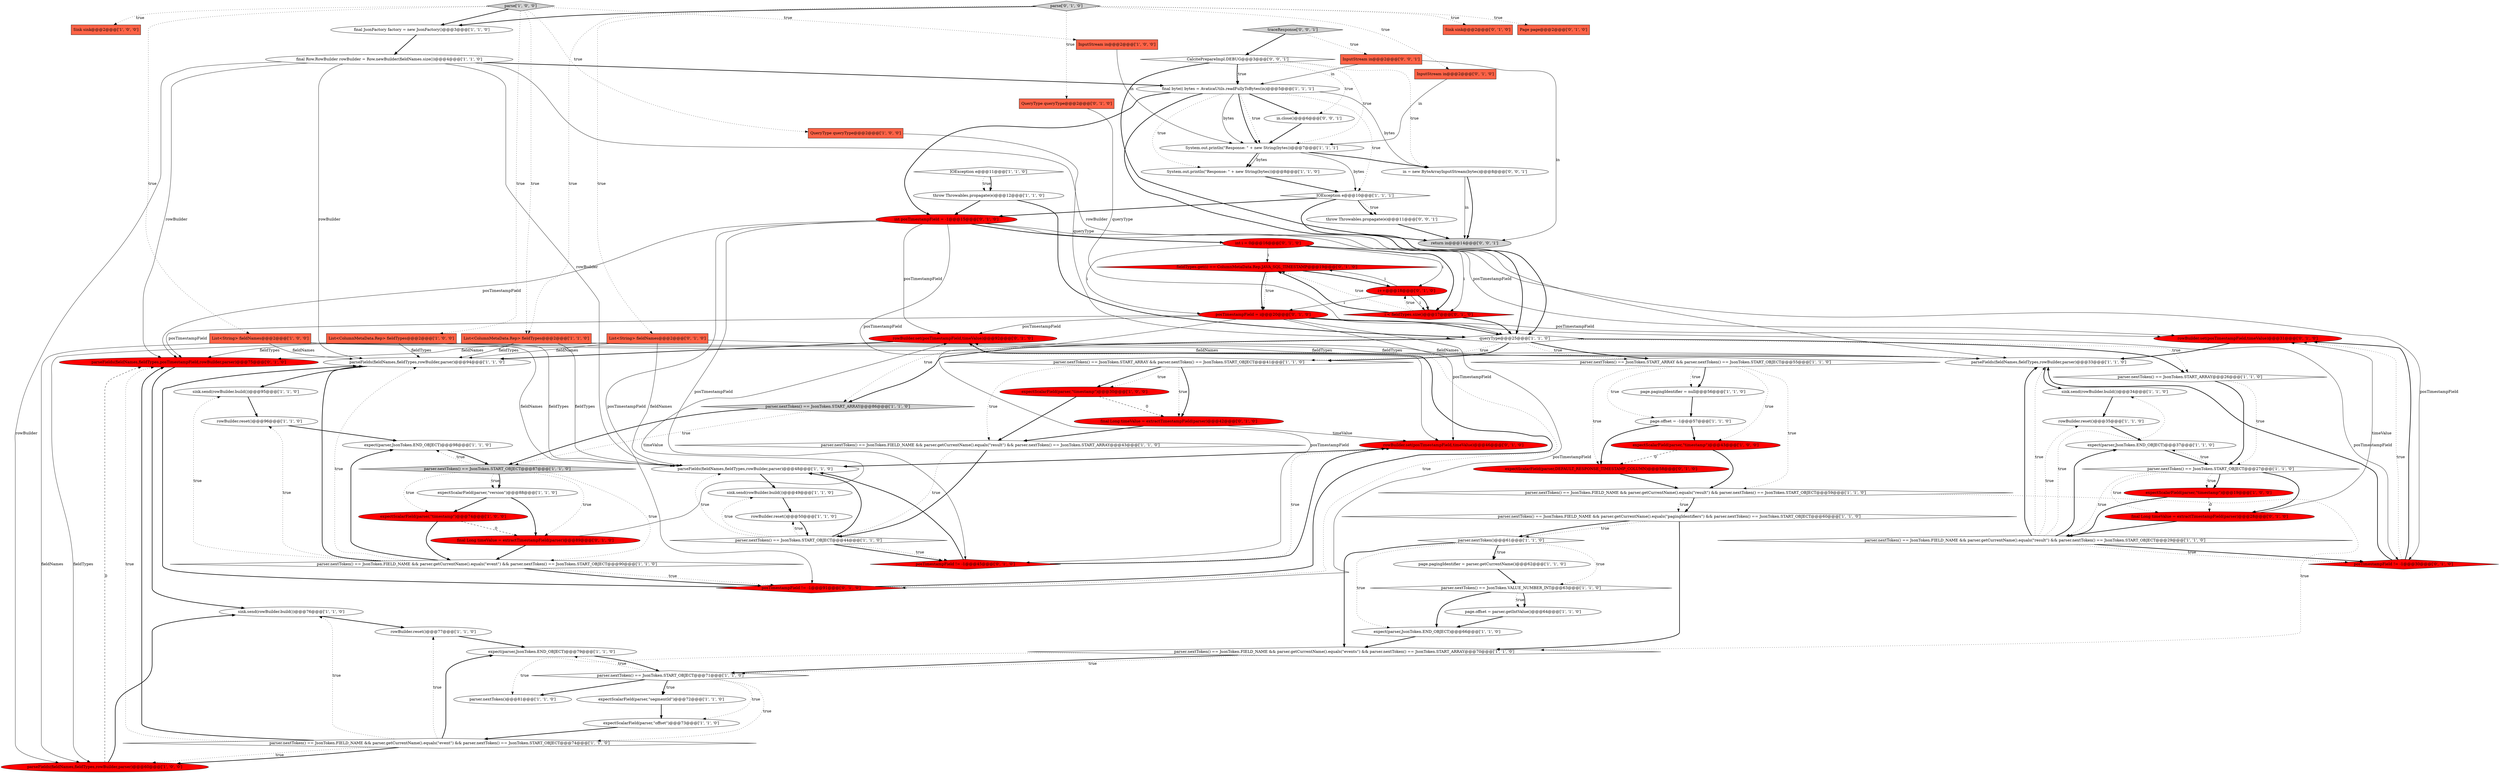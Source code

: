 digraph {
70 [style = filled, label = "rowBuilder.set(posTimestampField,timeValue)@@@31@@@['0', '1', '0']", fillcolor = red, shape = ellipse image = "AAA1AAABBB2BBB"];
41 [style = filled, label = "sink.send(rowBuilder.build())@@@34@@@['1', '1', '0']", fillcolor = white, shape = ellipse image = "AAA0AAABBB1BBB"];
34 [style = filled, label = "expect(parser,JsonToken.END_OBJECT)@@@79@@@['1', '1', '0']", fillcolor = white, shape = ellipse image = "AAA0AAABBB1BBB"];
64 [style = filled, label = "Sink sink@@@2@@@['0', '1', '0']", fillcolor = tomato, shape = box image = "AAA0AAABBB2BBB"];
85 [style = filled, label = "throw Throwables.propagate(e)@@@11@@@['0', '0', '1']", fillcolor = white, shape = ellipse image = "AAA0AAABBB3BBB"];
71 [style = filled, label = "final Long timeValue = extractTimestampField(parser)@@@28@@@['0', '1', '0']", fillcolor = red, shape = ellipse image = "AAA1AAABBB2BBB"];
49 [style = filled, label = "Sink sink@@@2@@@['1', '0', '0']", fillcolor = tomato, shape = box image = "AAA0AAABBB1BBB"];
55 [style = filled, label = "final Row.RowBuilder rowBuilder = Row.newBuilder(fieldNames.size())@@@4@@@['1', '1', '0']", fillcolor = white, shape = ellipse image = "AAA0AAABBB1BBB"];
68 [style = filled, label = "rowBuilder.set(posTimestampField,timeValue)@@@92@@@['0', '1', '0']", fillcolor = red, shape = ellipse image = "AAA1AAABBB2BBB"];
7 [style = filled, label = "expectScalarField(parser,\"timestamp\")@@@43@@@['1', '0', '0']", fillcolor = red, shape = ellipse image = "AAA1AAABBB1BBB"];
54 [style = filled, label = "List<ColumnMetaData.Rep> fieldTypes@@@2@@@['1', '1', '0']", fillcolor = tomato, shape = box image = "AAA0AAABBB1BBB"];
20 [style = filled, label = "parser.nextToken() == JsonToken.VALUE_NUMBER_INT@@@63@@@['1', '1', '0']", fillcolor = white, shape = diamond image = "AAA0AAABBB1BBB"];
6 [style = filled, label = "page.offset = parser.getIntValue()@@@64@@@['1', '1', '0']", fillcolor = white, shape = ellipse image = "AAA0AAABBB1BBB"];
81 [style = filled, label = "expectScalarField(parser,DEFAULT_RESPONSE_TIMESTAMP_COLUMN)@@@58@@@['0', '1', '0']", fillcolor = red, shape = ellipse image = "AAA1AAABBB2BBB"];
37 [style = filled, label = "parseFields(fieldNames,fieldTypes,rowBuilder,parser)@@@60@@@['1', '0', '0']", fillcolor = red, shape = ellipse image = "AAA1AAABBB1BBB"];
51 [style = filled, label = "parser.nextToken() == JsonToken.START_ARRAY && parser.nextToken() == JsonToken.START_OBJECT@@@55@@@['1', '1', '0']", fillcolor = white, shape = diamond image = "AAA0AAABBB1BBB"];
65 [style = filled, label = "Page page@@@2@@@['0', '1', '0']", fillcolor = tomato, shape = box image = "AAA0AAABBB2BBB"];
19 [style = filled, label = "expectScalarField(parser,\"timestamp\")@@@30@@@['1', '0', '0']", fillcolor = red, shape = ellipse image = "AAA1AAABBB1BBB"];
56 [style = filled, label = "parser.nextToken() == JsonToken.FIELD_NAME && parser.getCurrentName().equals(\"pagingIdentifiers\") && parser.nextToken() == JsonToken.START_OBJECT@@@60@@@['1', '1', '0']", fillcolor = white, shape = diamond image = "AAA0AAABBB1BBB"];
40 [style = filled, label = "parser.nextToken() == JsonToken.START_OBJECT@@@27@@@['1', '1', '0']", fillcolor = white, shape = diamond image = "AAA0AAABBB1BBB"];
25 [style = filled, label = "expectScalarField(parser,\"segmentId\")@@@72@@@['1', '1', '0']", fillcolor = white, shape = ellipse image = "AAA0AAABBB1BBB"];
87 [style = filled, label = "traceResponse['0', '0', '1']", fillcolor = lightgray, shape = diamond image = "AAA0AAABBB3BBB"];
33 [style = filled, label = "parser.nextToken() == JsonToken.START_ARRAY@@@26@@@['1', '1', '0']", fillcolor = white, shape = diamond image = "AAA0AAABBB1BBB"];
8 [style = filled, label = "expect(parser,JsonToken.END_OBJECT)@@@98@@@['1', '1', '0']", fillcolor = white, shape = ellipse image = "AAA0AAABBB1BBB"];
88 [style = filled, label = "in = new ByteArrayInputStream(bytes)@@@8@@@['0', '0', '1']", fillcolor = white, shape = ellipse image = "AAA0AAABBB3BBB"];
43 [style = filled, label = "rowBuilder.reset()@@@96@@@['1', '1', '0']", fillcolor = white, shape = ellipse image = "AAA0AAABBB1BBB"];
86 [style = filled, label = "InputStream in@@@2@@@['0', '0', '1']", fillcolor = tomato, shape = box image = "AAA0AAABBB3BBB"];
80 [style = filled, label = "parseFields(fieldNames,fieldTypes,posTimestampField,rowBuilder,parser)@@@75@@@['0', '1', '0']", fillcolor = red, shape = ellipse image = "AAA1AAABBB2BBB"];
82 [style = filled, label = "final Long timeValue = extractTimestampField(parser)@@@42@@@['0', '1', '0']", fillcolor = red, shape = ellipse image = "AAA1AAABBB2BBB"];
14 [style = filled, label = "parseFields(fieldNames,fieldTypes,rowBuilder,parser)@@@94@@@['1', '1', '0']", fillcolor = white, shape = ellipse image = "AAA0AAABBB1BBB"];
57 [style = filled, label = "page.pagingIdentifier = null@@@56@@@['1', '1', '0']", fillcolor = white, shape = ellipse image = "AAA0AAABBB1BBB"];
18 [style = filled, label = "IOException e@@@11@@@['1', '1', '0']", fillcolor = white, shape = diamond image = "AAA0AAABBB1BBB"];
30 [style = filled, label = "parser.nextToken() == JsonToken.FIELD_NAME && parser.getCurrentName().equals(\"event\") && parser.nextToken() == JsonToken.START_OBJECT@@@90@@@['1', '1', '0']", fillcolor = white, shape = diamond image = "AAA0AAABBB1BBB"];
63 [style = filled, label = "fieldTypes.get(i) == ColumnMetaData.Rep.JAVA_SQL_TIMESTAMP@@@19@@@['0', '1', '0']", fillcolor = red, shape = diamond image = "AAA1AAABBB2BBB"];
48 [style = filled, label = "parser.nextToken() == JsonToken.START_OBJECT@@@71@@@['1', '1', '0']", fillcolor = white, shape = diamond image = "AAA0AAABBB1BBB"];
74 [style = filled, label = "posTimestampField != -1@@@91@@@['0', '1', '0']", fillcolor = red, shape = diamond image = "AAA1AAABBB2BBB"];
78 [style = filled, label = "List<String> fieldNames@@@2@@@['0', '1', '0']", fillcolor = tomato, shape = box image = "AAA0AAABBB2BBB"];
53 [style = filled, label = "rowBuilder.reset()@@@35@@@['1', '1', '0']", fillcolor = white, shape = ellipse image = "AAA0AAABBB1BBB"];
73 [style = filled, label = "posTimestampField != -1@@@30@@@['0', '1', '0']", fillcolor = red, shape = diamond image = "AAA1AAABBB2BBB"];
23 [style = filled, label = "parser.nextToken()@@@81@@@['1', '1', '0']", fillcolor = white, shape = ellipse image = "AAA0AAABBB1BBB"];
44 [style = filled, label = "InputStream in@@@2@@@['1', '0', '0']", fillcolor = tomato, shape = box image = "AAA0AAABBB1BBB"];
72 [style = filled, label = "QueryType queryType@@@2@@@['0', '1', '0']", fillcolor = tomato, shape = box image = "AAA0AAABBB2BBB"];
17 [style = filled, label = "System.out.println(\"Response: \" + new String(bytes))@@@8@@@['1', '1', '0']", fillcolor = white, shape = ellipse image = "AAA0AAABBB1BBB"];
15 [style = filled, label = "parse['1', '0', '0']", fillcolor = lightgray, shape = diamond image = "AAA0AAABBB1BBB"];
84 [style = filled, label = "CalcitePrepareImpl.DEBUG@@@3@@@['0', '0', '1']", fillcolor = white, shape = diamond image = "AAA0AAABBB3BBB"];
39 [style = filled, label = "parser.nextToken() == JsonToken.START_ARRAY && parser.nextToken() == JsonToken.START_OBJECT@@@41@@@['1', '1', '0']", fillcolor = white, shape = diamond image = "AAA0AAABBB1BBB"];
36 [style = filled, label = "final byte(( bytes = AvaticaUtils.readFullyToBytes(in)@@@5@@@['1', '1', '1']", fillcolor = white, shape = ellipse image = "AAA0AAABBB1BBB"];
89 [style = filled, label = "return in@@@14@@@['0', '0', '1']", fillcolor = lightgray, shape = ellipse image = "AAA0AAABBB3BBB"];
29 [style = filled, label = "sink.send(rowBuilder.build())@@@76@@@['1', '1', '0']", fillcolor = white, shape = ellipse image = "AAA0AAABBB1BBB"];
2 [style = filled, label = "IOException e@@@10@@@['1', '1', '1']", fillcolor = white, shape = diamond image = "AAA0AAABBB1BBB"];
27 [style = filled, label = "parser.nextToken() == JsonToken.FIELD_NAME && parser.getCurrentName().equals(\"result\") && parser.nextToken() == JsonToken.START_OBJECT@@@29@@@['1', '1', '0']", fillcolor = white, shape = diamond image = "AAA0AAABBB1BBB"];
3 [style = filled, label = "parseFields(fieldNames,fieldTypes,rowBuilder,parser)@@@33@@@['1', '1', '0']", fillcolor = white, shape = ellipse image = "AAA0AAABBB1BBB"];
58 [style = filled, label = "parser.nextToken() == JsonToken.START_ARRAY@@@86@@@['1', '1', '0']", fillcolor = lightgray, shape = diamond image = "AAA0AAABBB1BBB"];
42 [style = filled, label = "parser.nextToken() == JsonToken.START_OBJECT@@@87@@@['1', '1', '0']", fillcolor = lightgray, shape = diamond image = "AAA0AAABBB1BBB"];
22 [style = filled, label = "rowBuilder.reset()@@@77@@@['1', '1', '0']", fillcolor = white, shape = ellipse image = "AAA0AAABBB1BBB"];
26 [style = filled, label = "QueryType queryType@@@2@@@['1', '0', '0']", fillcolor = tomato, shape = box image = "AAA0AAABBB1BBB"];
59 [style = filled, label = "expectScalarField(parser,\"version\")@@@88@@@['1', '1', '0']", fillcolor = white, shape = ellipse image = "AAA0AAABBB1BBB"];
9 [style = filled, label = "rowBuilder.reset()@@@50@@@['1', '1', '0']", fillcolor = white, shape = ellipse image = "AAA0AAABBB1BBB"];
10 [style = filled, label = "parser.nextToken() == JsonToken.START_OBJECT@@@44@@@['1', '1', '0']", fillcolor = white, shape = diamond image = "AAA0AAABBB1BBB"];
66 [style = filled, label = "posTimestampField = i@@@20@@@['0', '1', '0']", fillcolor = red, shape = ellipse image = "AAA1AAABBB2BBB"];
1 [style = filled, label = "page.offset = -1@@@57@@@['1', '1', '0']", fillcolor = white, shape = ellipse image = "AAA0AAABBB1BBB"];
90 [style = filled, label = "in.close()@@@6@@@['0', '0', '1']", fillcolor = white, shape = ellipse image = "AAA0AAABBB3BBB"];
21 [style = filled, label = "expectScalarField(parser,\"timestamp\")@@@74@@@['1', '0', '0']", fillcolor = red, shape = ellipse image = "AAA1AAABBB1BBB"];
79 [style = filled, label = "final Long timeValue = extractTimestampField(parser)@@@89@@@['0', '1', '0']", fillcolor = red, shape = ellipse image = "AAA1AAABBB2BBB"];
46 [style = filled, label = "final JsonFactory factory = new JsonFactory()@@@3@@@['1', '1', '0']", fillcolor = white, shape = ellipse image = "AAA0AAABBB1BBB"];
61 [style = filled, label = "int posTimestampField = -1@@@15@@@['0', '1', '0']", fillcolor = red, shape = ellipse image = "AAA1AAABBB2BBB"];
75 [style = filled, label = "parse['0', '1', '0']", fillcolor = lightgray, shape = diamond image = "AAA0AAABBB2BBB"];
12 [style = filled, label = "expectScalarField(parser,\"offset\")@@@73@@@['1', '1', '0']", fillcolor = white, shape = ellipse image = "AAA0AAABBB1BBB"];
47 [style = filled, label = "expect(parser,JsonToken.END_OBJECT)@@@66@@@['1', '1', '0']", fillcolor = white, shape = ellipse image = "AAA0AAABBB1BBB"];
45 [style = filled, label = "System.out.println(\"Response: \" + new String(bytes))@@@7@@@['1', '1', '1']", fillcolor = white, shape = ellipse image = "AAA0AAABBB1BBB"];
50 [style = filled, label = "List<String> fieldNames@@@2@@@['1', '0', '0']", fillcolor = tomato, shape = box image = "AAA0AAABBB1BBB"];
16 [style = filled, label = "parser.nextToken() == JsonToken.FIELD_NAME && parser.getCurrentName().equals(\"event\") && parser.nextToken() == JsonToken.START_OBJECT@@@74@@@['1', '1', '0']", fillcolor = white, shape = diamond image = "AAA0AAABBB1BBB"];
28 [style = filled, label = "sink.send(rowBuilder.build())@@@49@@@['1', '1', '0']", fillcolor = white, shape = ellipse image = "AAA0AAABBB1BBB"];
76 [style = filled, label = "rowBuilder.set(posTimestampField,timeValue)@@@46@@@['0', '1', '0']", fillcolor = red, shape = ellipse image = "AAA1AAABBB2BBB"];
0 [style = filled, label = "parser.nextToken() == JsonToken.FIELD_NAME && parser.getCurrentName().equals(\"events\") && parser.nextToken() == JsonToken.START_ARRAY@@@70@@@['1', '1', '0']", fillcolor = white, shape = diamond image = "AAA0AAABBB1BBB"];
52 [style = filled, label = "expectScalarField(parser,\"timestamp\")@@@19@@@['1', '0', '0']", fillcolor = red, shape = ellipse image = "AAA1AAABBB1BBB"];
4 [style = filled, label = "page.pagingIdentifier = parser.getCurrentName()@@@62@@@['1', '1', '0']", fillcolor = white, shape = ellipse image = "AAA0AAABBB1BBB"];
67 [style = filled, label = "i < fieldTypes.size()@@@17@@@['0', '1', '0']", fillcolor = red, shape = diamond image = "AAA1AAABBB2BBB"];
5 [style = filled, label = "parser.nextToken()@@@61@@@['1', '1', '0']", fillcolor = white, shape = diamond image = "AAA0AAABBB1BBB"];
31 [style = filled, label = "queryType@@@25@@@['1', '1', '0']", fillcolor = white, shape = diamond image = "AAA0AAABBB1BBB"];
62 [style = filled, label = "i++@@@18@@@['0', '1', '0']", fillcolor = red, shape = ellipse image = "AAA1AAABBB2BBB"];
69 [style = filled, label = "int i = 0@@@16@@@['0', '1', '0']", fillcolor = red, shape = ellipse image = "AAA1AAABBB2BBB"];
38 [style = filled, label = "sink.send(rowBuilder.build())@@@95@@@['1', '1', '0']", fillcolor = white, shape = ellipse image = "AAA0AAABBB1BBB"];
60 [style = filled, label = "parseFields(fieldNames,fieldTypes,rowBuilder,parser)@@@48@@@['1', '1', '0']", fillcolor = white, shape = ellipse image = "AAA0AAABBB1BBB"];
11 [style = filled, label = "parser.nextToken() == JsonToken.FIELD_NAME && parser.getCurrentName().equals(\"result\") && parser.nextToken() == JsonToken.START_OBJECT@@@59@@@['1', '1', '0']", fillcolor = white, shape = diamond image = "AAA0AAABBB1BBB"];
77 [style = filled, label = "InputStream in@@@2@@@['0', '1', '0']", fillcolor = tomato, shape = box image = "AAA0AAABBB2BBB"];
83 [style = filled, label = "posTimestampField != -1@@@45@@@['0', '1', '0']", fillcolor = red, shape = diamond image = "AAA1AAABBB2BBB"];
35 [style = filled, label = "parser.nextToken() == JsonToken.FIELD_NAME && parser.getCurrentName().equals(\"result\") && parser.nextToken() == JsonToken.START_ARRAY@@@43@@@['1', '1', '0']", fillcolor = white, shape = diamond image = "AAA0AAABBB1BBB"];
13 [style = filled, label = "throw Throwables.propagate(e)@@@12@@@['1', '1', '0']", fillcolor = white, shape = ellipse image = "AAA0AAABBB1BBB"];
24 [style = filled, label = "expect(parser,JsonToken.END_OBJECT)@@@37@@@['1', '1', '0']", fillcolor = white, shape = ellipse image = "AAA0AAABBB1BBB"];
32 [style = filled, label = "List<ColumnMetaData.Rep> fieldTypes@@@2@@@['1', '0', '0']", fillcolor = tomato, shape = box image = "AAA0AAABBB1BBB"];
78->14 [style = solid, label="fieldNames"];
55->14 [style = solid, label="rowBuilder"];
39->19 [style = bold, label=""];
16->37 [style = bold, label=""];
87->86 [style = dotted, label="true"];
55->36 [style = bold, label=""];
78->3 [style = solid, label="fieldNames"];
70->3 [style = bold, label=""];
52->27 [style = bold, label=""];
69->63 [style = solid, label="i"];
67->31 [style = bold, label=""];
48->12 [style = dotted, label="true"];
84->88 [style = dotted, label="true"];
35->10 [style = dotted, label="true"];
54->14 [style = solid, label="fieldTypes"];
16->80 [style = dotted, label="true"];
55->3 [style = solid, label="rowBuilder"];
57->1 [style = bold, label=""];
39->82 [style = dotted, label="true"];
79->68 [style = solid, label="timeValue"];
28->9 [style = bold, label=""];
66->80 [style = solid, label="posTimestampField"];
50->3 [style = solid, label="fieldNames"];
9->10 [style = bold, label=""];
45->2 [style = solid, label="bytes"];
21->30 [style = bold, label=""];
36->88 [style = solid, label="bytes"];
32->3 [style = solid, label="fieldTypes"];
2->61 [style = bold, label=""];
62->67 [style = bold, label=""];
10->83 [style = bold, label=""];
84->89 [style = bold, label=""];
27->73 [style = bold, label=""];
83->76 [style = dotted, label="true"];
63->66 [style = bold, label=""];
76->60 [style = bold, label=""];
5->0 [style = bold, label=""];
44->45 [style = solid, label="in"];
11->0 [style = dotted, label="true"];
52->71 [style = dashed, label="0"];
43->8 [style = bold, label=""];
50->60 [style = solid, label="fieldNames"];
48->25 [style = dotted, label="true"];
66->31 [style = bold, label=""];
30->14 [style = bold, label=""];
19->82 [style = dashed, label="0"];
48->34 [style = dotted, label="true"];
35->10 [style = bold, label=""];
30->43 [style = dotted, label="true"];
45->17 [style = bold, label=""];
13->31 [style = bold, label=""];
30->8 [style = bold, label=""];
47->0 [style = bold, label=""];
62->63 [style = solid, label="i"];
86->36 [style = solid, label="in"];
66->70 [style = solid, label="posTimestampField"];
66->83 [style = solid, label="posTimestampField"];
62->67 [style = solid, label="i"];
61->83 [style = solid, label="posTimestampField"];
2->31 [style = bold, label=""];
18->13 [style = dotted, label="true"];
31->39 [style = dotted, label="true"];
39->35 [style = dotted, label="true"];
15->26 [style = dotted, label="true"];
68->14 [style = bold, label=""];
62->66 [style = solid, label="i"];
84->90 [style = dotted, label="true"];
84->45 [style = dotted, label="true"];
32->60 [style = solid, label="fieldTypes"];
7->11 [style = bold, label=""];
56->5 [style = dotted, label="true"];
11->56 [style = bold, label=""];
34->48 [style = bold, label=""];
42->79 [style = dotted, label="true"];
40->52 [style = bold, label=""];
15->50 [style = dotted, label="true"];
77->45 [style = solid, label="in"];
83->60 [style = bold, label=""];
36->31 [style = bold, label=""];
54->60 [style = solid, label="fieldTypes"];
55->37 [style = solid, label="rowBuilder"];
30->74 [style = dotted, label="true"];
37->29 [style = bold, label=""];
16->34 [style = bold, label=""];
75->46 [style = bold, label=""];
36->2 [style = dotted, label="true"];
33->40 [style = dotted, label="true"];
14->38 [style = bold, label=""];
27->41 [style = dotted, label="true"];
61->74 [style = solid, label="posTimestampField"];
61->80 [style = solid, label="posTimestampField"];
24->40 [style = bold, label=""];
79->30 [style = bold, label=""];
90->45 [style = bold, label=""];
51->81 [style = dotted, label="true"];
31->33 [style = dotted, label="true"];
72->31 [style = solid, label="queryType"];
40->52 [style = dotted, label="true"];
5->4 [style = dotted, label="true"];
37->80 [style = dashed, label="0"];
16->80 [style = bold, label=""];
41->53 [style = bold, label=""];
21->79 [style = dashed, label="0"];
55->80 [style = solid, label="rowBuilder"];
36->45 [style = dotted, label="true"];
31->51 [style = bold, label=""];
63->62 [style = bold, label=""];
17->2 [style = bold, label=""];
31->33 [style = bold, label=""];
53->24 [style = bold, label=""];
13->61 [style = bold, label=""];
84->36 [style = dotted, label="true"];
0->48 [style = bold, label=""];
58->42 [style = bold, label=""];
42->30 [style = dotted, label="true"];
51->7 [style = dotted, label="true"];
45->17 [style = solid, label="bytes"];
6->47 [style = bold, label=""];
31->58 [style = dotted, label="true"];
59->21 [style = bold, label=""];
20->6 [style = dotted, label="true"];
2->85 [style = dotted, label="true"];
10->60 [style = bold, label=""];
66->74 [style = solid, label="posTimestampField"];
0->48 [style = dotted, label="true"];
36->45 [style = solid, label="bytes"];
42->59 [style = dotted, label="true"];
10->28 [style = dotted, label="true"];
27->73 [style = dotted, label="true"];
87->84 [style = bold, label=""];
80->29 [style = bold, label=""];
71->70 [style = solid, label="timeValue"];
48->16 [style = dotted, label="true"];
15->54 [style = dotted, label="true"];
15->44 [style = dotted, label="true"];
61->69 [style = bold, label=""];
56->5 [style = bold, label=""];
55->60 [style = solid, label="rowBuilder"];
81->11 [style = bold, label=""];
73->70 [style = bold, label=""];
10->9 [style = dotted, label="true"];
74->14 [style = bold, label=""];
1->7 [style = bold, label=""];
15->32 [style = dotted, label="true"];
78->80 [style = solid, label="fieldNames"];
30->14 [style = dotted, label="true"];
40->71 [style = bold, label=""];
61->68 [style = solid, label="posTimestampField"];
45->88 [style = bold, label=""];
48->23 [style = bold, label=""];
69->62 [style = solid, label="i"];
50->14 [style = solid, label="fieldNames"];
88->89 [style = solid, label="in"];
67->63 [style = bold, label=""];
3->41 [style = bold, label=""];
19->35 [style = bold, label=""];
60->28 [style = bold, label=""];
5->4 [style = bold, label=""];
74->68 [style = bold, label=""];
4->20 [style = bold, label=""];
58->42 [style = dotted, label="true"];
69->67 [style = solid, label="i"];
83->76 [style = bold, label=""];
73->70 [style = dotted, label="true"];
27->24 [style = bold, label=""];
2->85 [style = bold, label=""];
39->82 [style = bold, label=""];
82->76 [style = solid, label="timeValue"];
31->39 [style = bold, label=""];
51->57 [style = bold, label=""];
0->23 [style = dotted, label="true"];
73->3 [style = bold, label=""];
31->51 [style = dotted, label="true"];
82->35 [style = bold, label=""];
40->27 [style = dotted, label="true"];
63->66 [style = dotted, label="true"];
54->3 [style = solid, label="fieldTypes"];
42->59 [style = bold, label=""];
16->29 [style = dotted, label="true"];
75->72 [style = dotted, label="true"];
66->73 [style = solid, label="posTimestampField"];
38->43 [style = bold, label=""];
75->78 [style = dotted, label="true"];
30->74 [style = bold, label=""];
46->55 [style = bold, label=""];
26->31 [style = solid, label="queryType"];
69->66 [style = solid, label="i"];
59->79 [style = bold, label=""];
40->71 [style = dotted, label="true"];
11->56 [style = dotted, label="true"];
16->37 [style = dotted, label="true"];
61->70 [style = solid, label="posTimestampField"];
67->63 [style = dotted, label="true"];
31->58 [style = bold, label=""];
69->67 [style = bold, label=""];
75->54 [style = dotted, label="true"];
42->8 [style = dotted, label="true"];
39->19 [style = dotted, label="true"];
1->81 [style = bold, label=""];
78->60 [style = solid, label="fieldNames"];
66->68 [style = solid, label="posTimestampField"];
7->81 [style = dashed, label="0"];
27->3 [style = bold, label=""];
61->73 [style = solid, label="posTimestampField"];
88->89 [style = bold, label=""];
40->24 [style = dotted, label="true"];
74->68 [style = dotted, label="true"];
32->37 [style = solid, label="fieldTypes"];
56->0 [style = bold, label=""];
75->65 [style = dotted, label="true"];
12->16 [style = bold, label=""];
20->6 [style = bold, label=""];
16->22 [style = dotted, label="true"];
86->89 [style = solid, label="in"];
20->47 [style = bold, label=""];
75->77 [style = dotted, label="true"];
50->37 [style = solid, label="fieldNames"];
27->3 [style = dotted, label="true"];
61->76 [style = solid, label="posTimestampField"];
75->64 [style = dotted, label="true"];
10->83 [style = dotted, label="true"];
66->76 [style = solid, label="posTimestampField"];
8->42 [style = bold, label=""];
33->40 [style = bold, label=""];
85->89 [style = bold, label=""];
36->90 [style = bold, label=""];
5->47 [style = dotted, label="true"];
32->14 [style = solid, label="fieldTypes"];
25->12 [style = bold, label=""];
36->17 [style = dotted, label="true"];
71->27 [style = bold, label=""];
22->34 [style = bold, label=""];
54->80 [style = solid, label="fieldTypes"];
30->38 [style = dotted, label="true"];
18->13 [style = bold, label=""];
48->25 [style = bold, label=""];
15->46 [style = bold, label=""];
10->60 [style = dotted, label="true"];
5->20 [style = dotted, label="true"];
36->61 [style = bold, label=""];
15->49 [style = dotted, label="true"];
29->22 [style = bold, label=""];
36->45 [style = bold, label=""];
51->1 [style = dotted, label="true"];
84->36 [style = bold, label=""];
51->57 [style = dotted, label="true"];
27->53 [style = dotted, label="true"];
42->21 [style = dotted, label="true"];
51->11 [style = dotted, label="true"];
67->62 [style = dotted, label="true"];
}
